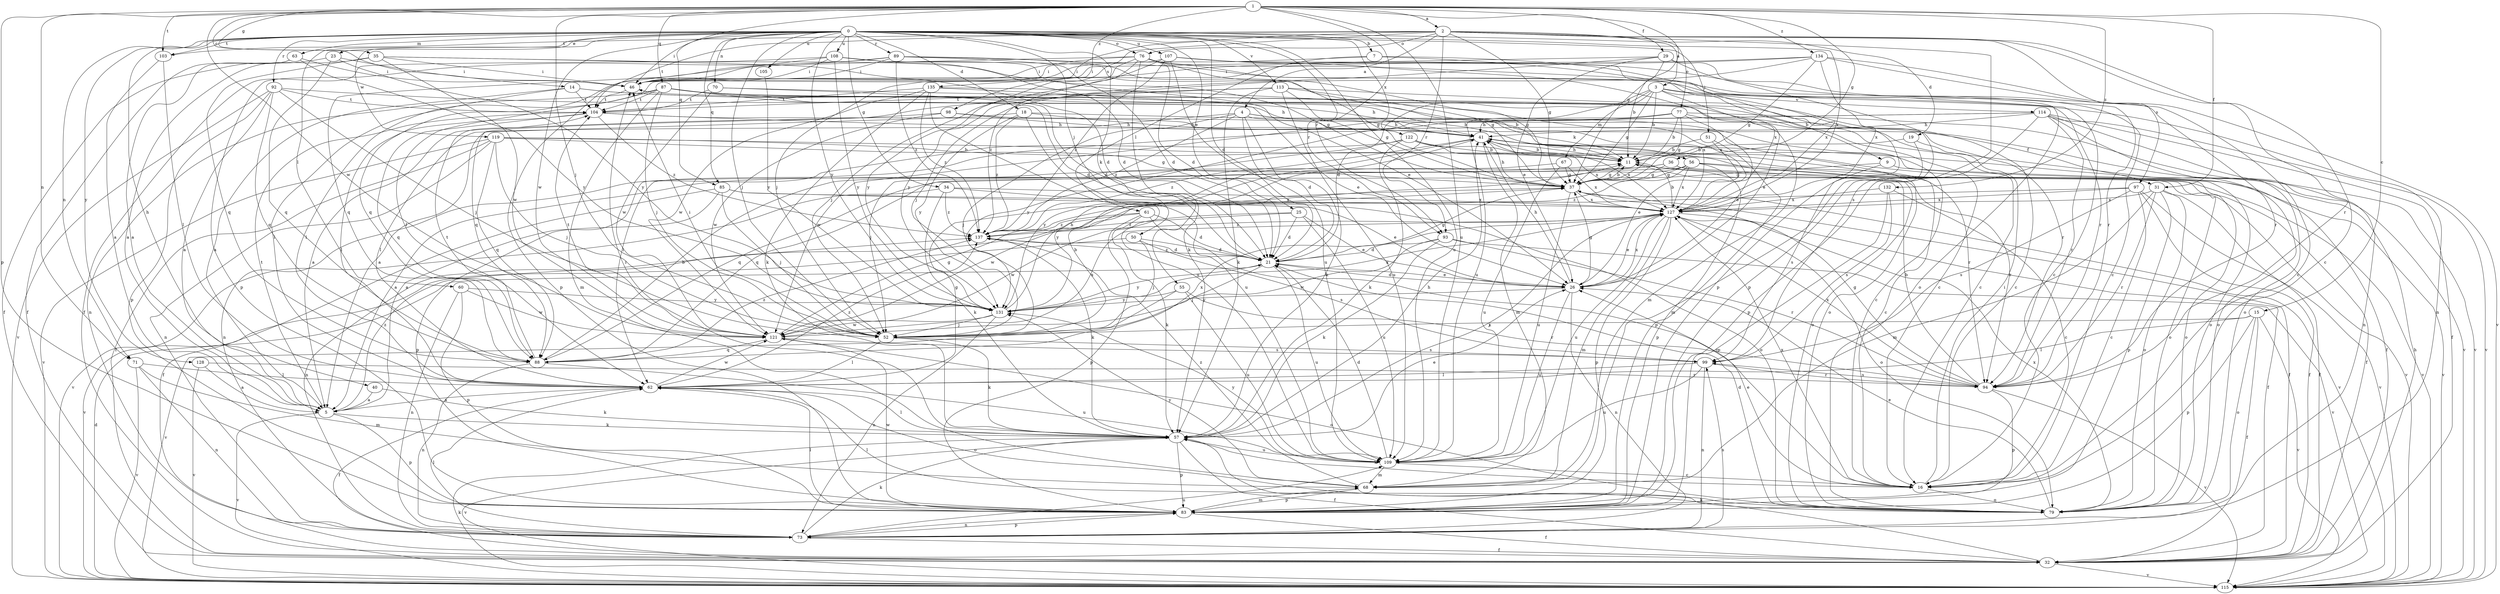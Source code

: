 strict digraph  {
0;
1;
2;
3;
4;
5;
7;
9;
11;
14;
15;
16;
18;
19;
21;
23;
25;
26;
29;
31;
32;
34;
35;
36;
37;
40;
41;
46;
50;
51;
52;
55;
56;
57;
60;
61;
62;
63;
67;
68;
70;
71;
73;
76;
77;
79;
83;
85;
87;
88;
89;
92;
93;
94;
97;
98;
99;
103;
104;
105;
107;
108;
109;
113;
114;
115;
119;
121;
122;
127;
128;
131;
132;
134;
135;
137;
0 -> 7  [label=b];
0 -> 18  [label=d];
0 -> 19  [label=d];
0 -> 21  [label=d];
0 -> 23  [label=e];
0 -> 25  [label=e];
0 -> 34  [label=g];
0 -> 40  [label=h];
0 -> 46  [label=i];
0 -> 50  [label=j];
0 -> 51  [label=j];
0 -> 52  [label=j];
0 -> 55  [label=k];
0 -> 60  [label=l];
0 -> 63  [label=m];
0 -> 70  [label=n];
0 -> 71  [label=n];
0 -> 76  [label=o];
0 -> 85  [label=q];
0 -> 89  [label=r];
0 -> 92  [label=r];
0 -> 93  [label=r];
0 -> 103  [label=t];
0 -> 105  [label=u];
0 -> 107  [label=u];
0 -> 108  [label=u];
0 -> 109  [label=u];
0 -> 113  [label=v];
0 -> 119  [label=w];
0 -> 121  [label=w];
0 -> 122  [label=x];
0 -> 127  [label=x];
0 -> 128  [label=y];
0 -> 131  [label=y];
1 -> 2  [label=a];
1 -> 14  [label=c];
1 -> 15  [label=c];
1 -> 29  [label=f];
1 -> 31  [label=f];
1 -> 35  [label=g];
1 -> 36  [label=g];
1 -> 37  [label=g];
1 -> 52  [label=j];
1 -> 71  [label=n];
1 -> 83  [label=p];
1 -> 85  [label=q];
1 -> 87  [label=q];
1 -> 93  [label=r];
1 -> 103  [label=t];
1 -> 109  [label=u];
1 -> 121  [label=w];
1 -> 132  [label=z];
1 -> 134  [label=z];
1 -> 135  [label=z];
2 -> 3  [label=a];
2 -> 4  [label=a];
2 -> 16  [label=c];
2 -> 37  [label=g];
2 -> 52  [label=j];
2 -> 76  [label=o];
2 -> 77  [label=o];
2 -> 93  [label=r];
2 -> 94  [label=r];
2 -> 97  [label=s];
2 -> 98  [label=s];
2 -> 99  [label=s];
2 -> 103  [label=t];
2 -> 104  [label=t];
3 -> 9  [label=b];
3 -> 11  [label=b];
3 -> 21  [label=d];
3 -> 26  [label=e];
3 -> 37  [label=g];
3 -> 67  [label=m];
3 -> 73  [label=n];
3 -> 109  [label=u];
3 -> 114  [label=v];
4 -> 5  [label=a];
4 -> 21  [label=d];
4 -> 31  [label=f];
4 -> 41  [label=h];
4 -> 52  [label=j];
4 -> 56  [label=k];
4 -> 57  [label=k];
4 -> 137  [label=z];
5 -> 57  [label=k];
5 -> 83  [label=p];
5 -> 104  [label=t];
5 -> 115  [label=v];
5 -> 137  [label=z];
7 -> 46  [label=i];
7 -> 61  [label=l];
7 -> 79  [label=o];
7 -> 127  [label=x];
9 -> 37  [label=g];
9 -> 99  [label=s];
9 -> 115  [label=v];
11 -> 37  [label=g];
11 -> 41  [label=h];
11 -> 79  [label=o];
11 -> 115  [label=v];
14 -> 5  [label=a];
14 -> 11  [label=b];
14 -> 62  [label=l];
14 -> 104  [label=t];
14 -> 127  [label=x];
15 -> 32  [label=f];
15 -> 52  [label=j];
15 -> 62  [label=l];
15 -> 79  [label=o];
15 -> 83  [label=p];
15 -> 115  [label=v];
16 -> 26  [label=e];
16 -> 46  [label=i];
16 -> 57  [label=k];
16 -> 79  [label=o];
16 -> 127  [label=x];
18 -> 16  [label=c];
18 -> 41  [label=h];
18 -> 62  [label=l];
18 -> 109  [label=u];
18 -> 131  [label=y];
18 -> 137  [label=z];
19 -> 11  [label=b];
19 -> 68  [label=m];
19 -> 79  [label=o];
21 -> 26  [label=e];
21 -> 37  [label=g];
21 -> 52  [label=j];
21 -> 109  [label=u];
21 -> 131  [label=y];
21 -> 137  [label=z];
23 -> 32  [label=f];
23 -> 46  [label=i];
23 -> 88  [label=q];
23 -> 131  [label=y];
25 -> 21  [label=d];
25 -> 26  [label=e];
25 -> 109  [label=u];
25 -> 121  [label=w];
25 -> 137  [label=z];
26 -> 21  [label=d];
26 -> 37  [label=g];
26 -> 41  [label=h];
26 -> 73  [label=n];
26 -> 109  [label=u];
26 -> 127  [label=x];
26 -> 131  [label=y];
29 -> 11  [label=b];
29 -> 16  [label=c];
29 -> 26  [label=e];
29 -> 46  [label=i];
29 -> 52  [label=j];
29 -> 83  [label=p];
31 -> 32  [label=f];
31 -> 68  [label=m];
31 -> 79  [label=o];
31 -> 83  [label=p];
31 -> 94  [label=r];
31 -> 127  [label=x];
32 -> 41  [label=h];
32 -> 57  [label=k];
32 -> 115  [label=v];
34 -> 57  [label=k];
34 -> 79  [label=o];
34 -> 115  [label=v];
34 -> 127  [label=x];
34 -> 137  [label=z];
35 -> 5  [label=a];
35 -> 21  [label=d];
35 -> 37  [label=g];
35 -> 46  [label=i];
35 -> 88  [label=q];
35 -> 121  [label=w];
36 -> 5  [label=a];
36 -> 37  [label=g];
36 -> 88  [label=q];
36 -> 94  [label=r];
36 -> 115  [label=v];
37 -> 11  [label=b];
37 -> 32  [label=f];
37 -> 41  [label=h];
37 -> 109  [label=u];
37 -> 115  [label=v];
37 -> 127  [label=x];
40 -> 5  [label=a];
40 -> 57  [label=k];
41 -> 11  [label=b];
41 -> 16  [label=c];
41 -> 32  [label=f];
41 -> 68  [label=m];
41 -> 79  [label=o];
41 -> 127  [label=x];
41 -> 131  [label=y];
41 -> 137  [label=z];
46 -> 104  [label=t];
50 -> 21  [label=d];
50 -> 52  [label=j];
50 -> 99  [label=s];
50 -> 115  [label=v];
51 -> 11  [label=b];
51 -> 26  [label=e];
51 -> 83  [label=p];
52 -> 11  [label=b];
52 -> 46  [label=i];
52 -> 57  [label=k];
52 -> 62  [label=l];
52 -> 99  [label=s];
55 -> 94  [label=r];
55 -> 109  [label=u];
55 -> 115  [label=v];
55 -> 131  [label=y];
56 -> 5  [label=a];
56 -> 32  [label=f];
56 -> 37  [label=g];
56 -> 79  [label=o];
56 -> 83  [label=p];
56 -> 88  [label=q];
56 -> 127  [label=x];
56 -> 137  [label=z];
57 -> 26  [label=e];
57 -> 32  [label=f];
57 -> 41  [label=h];
57 -> 46  [label=i];
57 -> 62  [label=l];
57 -> 83  [label=p];
57 -> 109  [label=u];
57 -> 115  [label=v];
57 -> 127  [label=x];
60 -> 73  [label=n];
60 -> 83  [label=p];
60 -> 121  [label=w];
60 -> 131  [label=y];
61 -> 16  [label=c];
61 -> 21  [label=d];
61 -> 57  [label=k];
61 -> 73  [label=n];
61 -> 83  [label=p];
61 -> 137  [label=z];
62 -> 5  [label=a];
62 -> 32  [label=f];
62 -> 37  [label=g];
62 -> 79  [label=o];
62 -> 121  [label=w];
62 -> 137  [label=z];
63 -> 5  [label=a];
63 -> 32  [label=f];
63 -> 46  [label=i];
63 -> 131  [label=y];
67 -> 37  [label=g];
67 -> 109  [label=u];
67 -> 127  [label=x];
67 -> 131  [label=y];
68 -> 83  [label=p];
68 -> 131  [label=y];
68 -> 137  [label=z];
70 -> 16  [label=c];
70 -> 21  [label=d];
70 -> 104  [label=t];
70 -> 121  [label=w];
71 -> 62  [label=l];
71 -> 68  [label=m];
71 -> 73  [label=n];
71 -> 115  [label=v];
73 -> 32  [label=f];
73 -> 57  [label=k];
73 -> 62  [label=l];
73 -> 83  [label=p];
73 -> 99  [label=s];
73 -> 109  [label=u];
76 -> 16  [label=c];
76 -> 21  [label=d];
76 -> 37  [label=g];
76 -> 46  [label=i];
76 -> 57  [label=k];
76 -> 83  [label=p];
76 -> 88  [label=q];
76 -> 131  [label=y];
76 -> 137  [label=z];
77 -> 11  [label=b];
77 -> 26  [label=e];
77 -> 37  [label=g];
77 -> 41  [label=h];
77 -> 68  [label=m];
77 -> 115  [label=v];
77 -> 121  [label=w];
79 -> 21  [label=d];
79 -> 26  [label=e];
79 -> 62  [label=l];
79 -> 127  [label=x];
83 -> 32  [label=f];
83 -> 62  [label=l];
83 -> 68  [label=m];
83 -> 73  [label=n];
83 -> 121  [label=w];
85 -> 26  [label=e];
85 -> 32  [label=f];
85 -> 52  [label=j];
85 -> 83  [label=p];
85 -> 127  [label=x];
87 -> 16  [label=c];
87 -> 21  [label=d];
87 -> 26  [label=e];
87 -> 52  [label=j];
87 -> 62  [label=l];
87 -> 68  [label=m];
87 -> 73  [label=n];
87 -> 94  [label=r];
87 -> 104  [label=t];
88 -> 11  [label=b];
88 -> 73  [label=n];
88 -> 104  [label=t];
88 -> 109  [label=u];
88 -> 127  [label=x];
88 -> 137  [label=z];
89 -> 21  [label=d];
89 -> 37  [label=g];
89 -> 46  [label=i];
89 -> 83  [label=p];
89 -> 88  [label=q];
89 -> 94  [label=r];
89 -> 137  [label=z];
92 -> 5  [label=a];
92 -> 41  [label=h];
92 -> 52  [label=j];
92 -> 83  [label=p];
92 -> 88  [label=q];
92 -> 104  [label=t];
92 -> 115  [label=v];
93 -> 21  [label=d];
93 -> 57  [label=k];
93 -> 94  [label=r];
93 -> 115  [label=v];
93 -> 121  [label=w];
94 -> 11  [label=b];
94 -> 37  [label=g];
94 -> 83  [label=p];
94 -> 99  [label=s];
94 -> 115  [label=v];
94 -> 127  [label=x];
97 -> 16  [label=c];
97 -> 32  [label=f];
97 -> 99  [label=s];
97 -> 115  [label=v];
97 -> 121  [label=w];
97 -> 127  [label=x];
98 -> 5  [label=a];
98 -> 41  [label=h];
98 -> 115  [label=v];
98 -> 121  [label=w];
99 -> 62  [label=l];
99 -> 73  [label=n];
99 -> 94  [label=r];
99 -> 109  [label=u];
103 -> 5  [label=a];
103 -> 62  [label=l];
104 -> 41  [label=h];
104 -> 62  [label=l];
104 -> 79  [label=o];
104 -> 88  [label=q];
104 -> 137  [label=z];
105 -> 131  [label=y];
107 -> 16  [label=c];
107 -> 46  [label=i];
107 -> 52  [label=j];
107 -> 94  [label=r];
107 -> 109  [label=u];
107 -> 127  [label=x];
107 -> 137  [label=z];
108 -> 21  [label=d];
108 -> 26  [label=e];
108 -> 32  [label=f];
108 -> 37  [label=g];
108 -> 46  [label=i];
108 -> 83  [label=p];
108 -> 131  [label=y];
109 -> 16  [label=c];
109 -> 21  [label=d];
109 -> 68  [label=m];
109 -> 131  [label=y];
113 -> 11  [label=b];
113 -> 16  [label=c];
113 -> 37  [label=g];
113 -> 57  [label=k];
113 -> 88  [label=q];
113 -> 104  [label=t];
113 -> 109  [label=u];
114 -> 32  [label=f];
114 -> 41  [label=h];
114 -> 62  [label=l];
114 -> 73  [label=n];
114 -> 79  [label=o];
114 -> 83  [label=p];
114 -> 94  [label=r];
114 -> 115  [label=v];
114 -> 131  [label=y];
115 -> 21  [label=d];
115 -> 57  [label=k];
119 -> 11  [label=b];
119 -> 32  [label=f];
119 -> 37  [label=g];
119 -> 52  [label=j];
119 -> 73  [label=n];
119 -> 88  [label=q];
119 -> 94  [label=r];
119 -> 115  [label=v];
121 -> 37  [label=g];
121 -> 79  [label=o];
121 -> 88  [label=q];
121 -> 99  [label=s];
121 -> 104  [label=t];
121 -> 127  [label=x];
122 -> 11  [label=b];
122 -> 52  [label=j];
122 -> 57  [label=k];
122 -> 73  [label=n];
122 -> 79  [label=o];
122 -> 127  [label=x];
127 -> 11  [label=b];
127 -> 26  [label=e];
127 -> 32  [label=f];
127 -> 68  [label=m];
127 -> 79  [label=o];
127 -> 83  [label=p];
127 -> 109  [label=u];
127 -> 137  [label=z];
128 -> 5  [label=a];
128 -> 94  [label=r];
128 -> 115  [label=v];
131 -> 41  [label=h];
131 -> 52  [label=j];
131 -> 73  [label=n];
131 -> 121  [label=w];
131 -> 127  [label=x];
132 -> 16  [label=c];
132 -> 83  [label=p];
132 -> 99  [label=s];
132 -> 127  [label=x];
134 -> 37  [label=g];
134 -> 46  [label=i];
134 -> 62  [label=l];
134 -> 94  [label=r];
134 -> 115  [label=v];
134 -> 127  [label=x];
134 -> 131  [label=y];
135 -> 41  [label=h];
135 -> 57  [label=k];
135 -> 104  [label=t];
135 -> 109  [label=u];
135 -> 121  [label=w];
135 -> 127  [label=x];
135 -> 137  [label=z];
137 -> 21  [label=d];
137 -> 57  [label=k];
}
